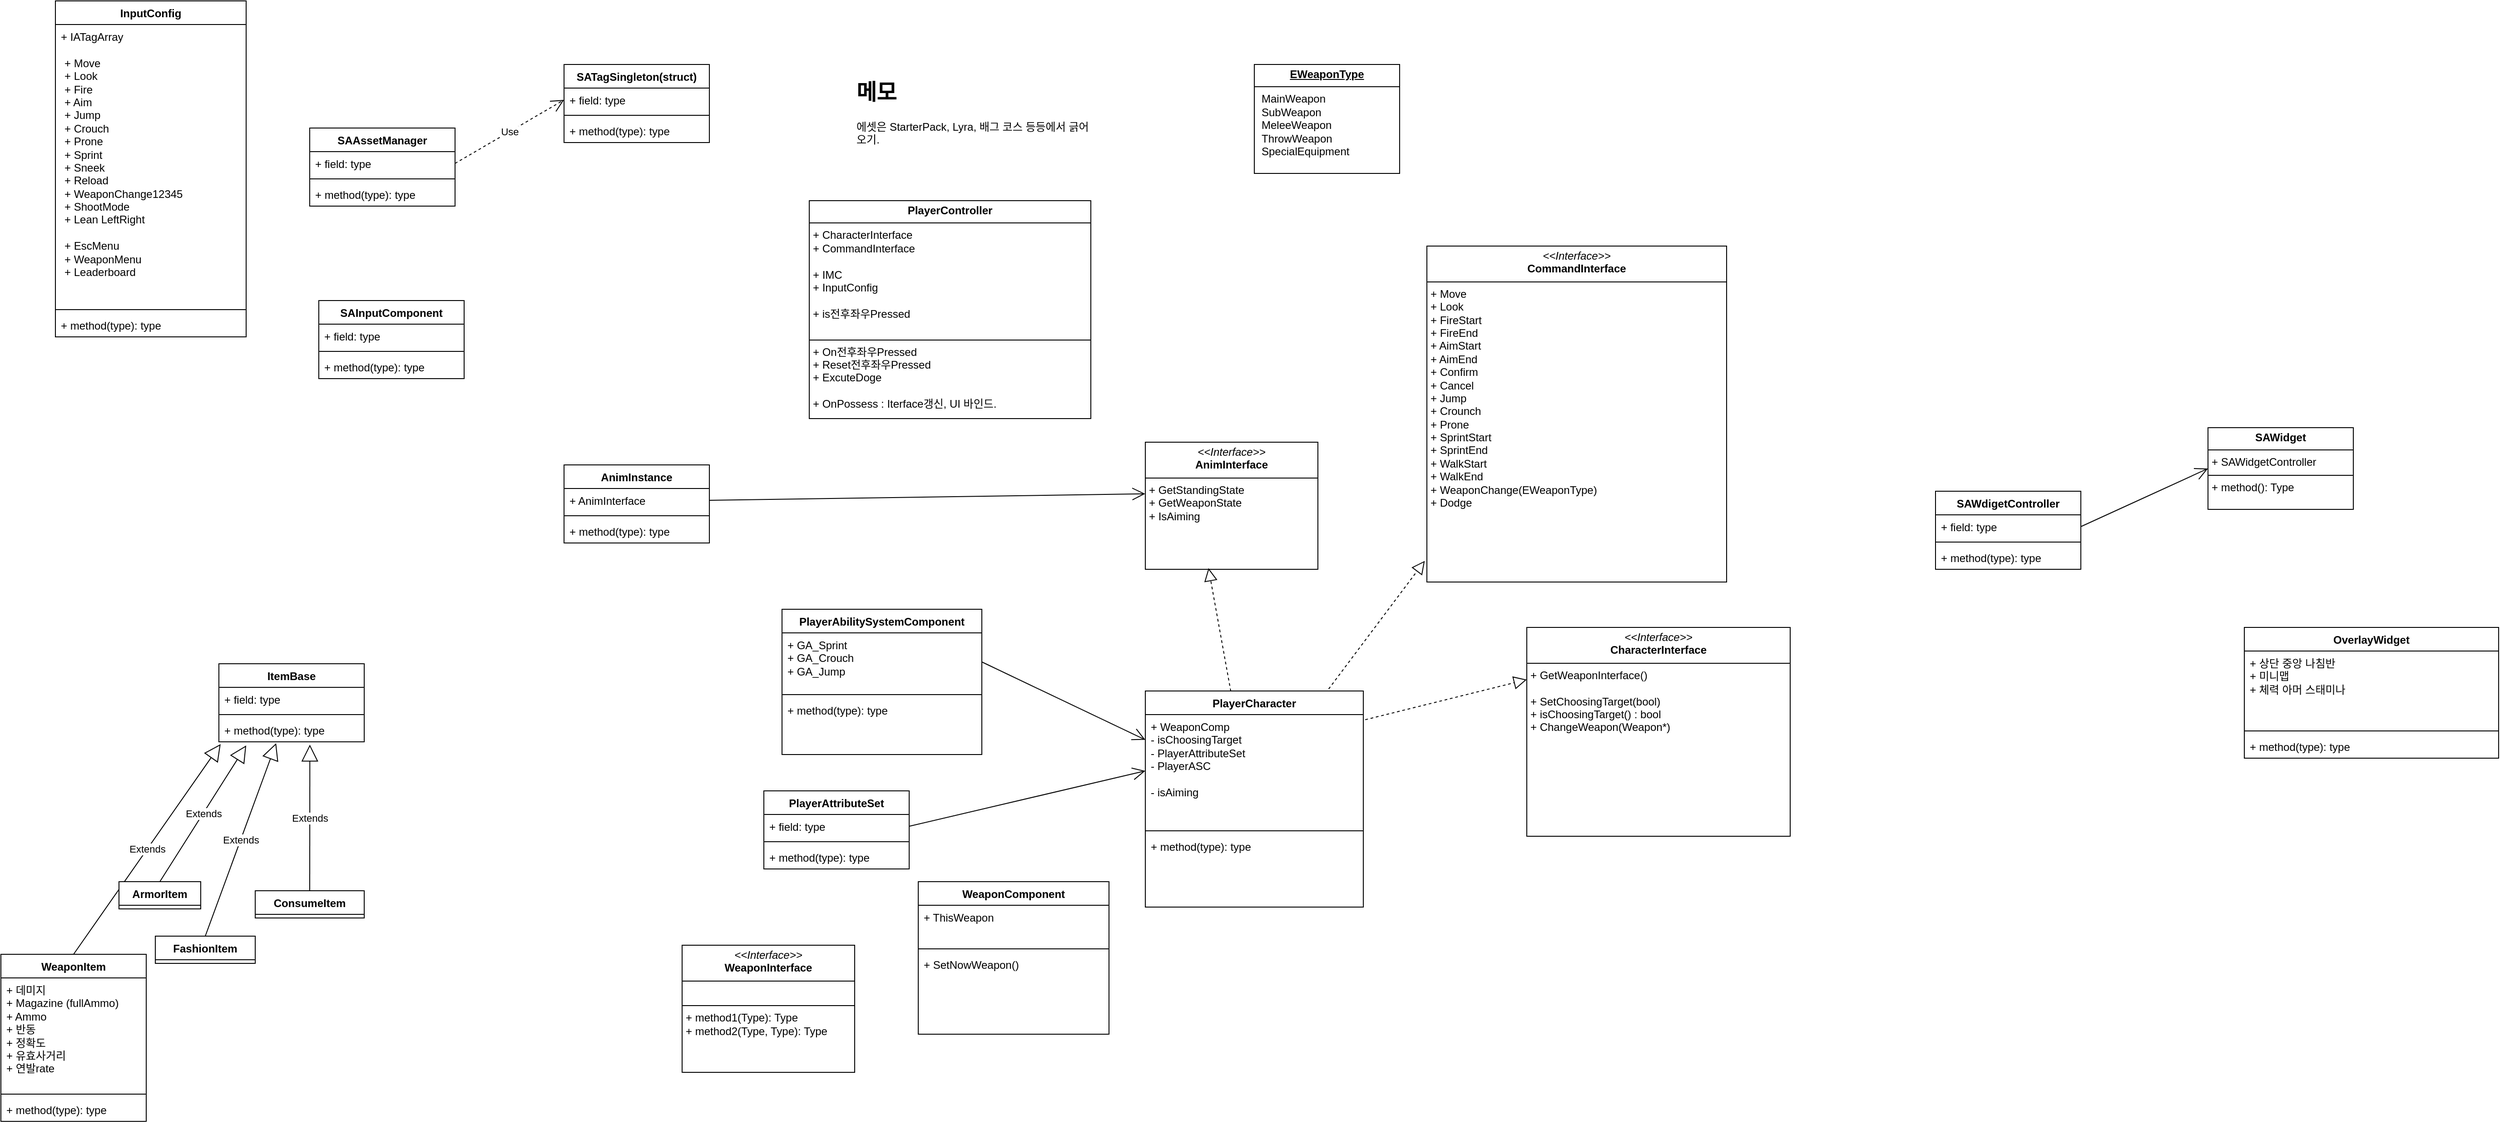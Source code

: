 <mxfile version="24.4.10" type="device">
  <diagram name="페이지-1" id="1ln4sgoA9mfzVDJvCYbS">
    <mxGraphModel dx="1434" dy="780" grid="1" gridSize="10" guides="1" tooltips="1" connect="1" arrows="1" fold="1" page="1" pageScale="1" pageWidth="3300" pageHeight="4681" math="0" shadow="0">
      <root>
        <mxCell id="0" />
        <mxCell id="1" parent="0" />
        <mxCell id="uDx8U4OAPksmftGbQHC0-1" value="&lt;p style=&quot;margin:0px;margin-top:4px;text-align:center;&quot;&gt;&lt;b&gt;PlayerController&lt;/b&gt;&lt;/p&gt;&lt;hr size=&quot;1&quot; style=&quot;border-style:solid;&quot;&gt;&lt;p style=&quot;margin:0px;margin-left:4px;&quot;&gt;+ CharacterInterface&lt;/p&gt;&lt;p style=&quot;margin:0px;margin-left:4px;&quot;&gt;+ CommandInterface&lt;/p&gt;&lt;p style=&quot;margin:0px;margin-left:4px;&quot;&gt;&lt;br&gt;&lt;/p&gt;&lt;p style=&quot;margin:0px;margin-left:4px;&quot;&gt;+ IMC&lt;br&gt;&lt;/p&gt;&lt;p style=&quot;margin:0px;margin-left:4px;&quot;&gt;+ InputConfig&lt;/p&gt;&lt;p style=&quot;margin:0px;margin-left:4px;&quot;&gt;&lt;br&gt;&lt;/p&gt;&lt;p style=&quot;margin:0px;margin-left:4px;&quot;&gt;+ is전후좌우Pressed&lt;/p&gt;&lt;p style=&quot;margin:0px;margin-left:4px;&quot;&gt;&lt;span style=&quot;background-color: initial;&quot;&gt;&lt;br&gt;&lt;/span&gt;&lt;/p&gt;&lt;hr size=&quot;1&quot; style=&quot;border-style:solid;&quot;&gt;&lt;p style=&quot;margin:0px;margin-left:4px;&quot;&gt;+ On전후좌우Pressed&lt;/p&gt;&lt;p style=&quot;margin:0px;margin-left:4px;&quot;&gt;+ Reset전후좌우Pressed&lt;/p&gt;&lt;p style=&quot;margin:0px;margin-left:4px;&quot;&gt;+ ExcuteDoge&lt;/p&gt;&lt;p style=&quot;margin:0px;margin-left:4px;&quot;&gt;&lt;br&gt;&lt;/p&gt;&lt;p style=&quot;margin:0px;margin-left:4px;&quot;&gt;+ OnPossess : Iterface갱신, UI 바인드.&lt;/p&gt;" style="verticalAlign=top;align=left;overflow=fill;html=1;whiteSpace=wrap;" parent="1" vertex="1">
          <mxGeometry x="900" y="360" width="310" height="240" as="geometry" />
        </mxCell>
        <mxCell id="uDx8U4OAPksmftGbQHC0-2" value="PlayerCharacter" style="swimlane;fontStyle=1;align=center;verticalAlign=top;childLayout=stackLayout;horizontal=1;startSize=26;horizontalStack=0;resizeParent=1;resizeParentMax=0;resizeLast=0;collapsible=1;marginBottom=0;whiteSpace=wrap;html=1;" parent="1" vertex="1">
          <mxGeometry x="1270" y="900" width="240" height="238" as="geometry" />
        </mxCell>
        <mxCell id="uDx8U4OAPksmftGbQHC0-3" value="&lt;div&gt;&lt;span style=&quot;background-color: initial;&quot;&gt;+ WeaponComp&amp;nbsp;&amp;nbsp;&lt;/span&gt;&lt;/div&gt;&lt;div&gt;&lt;span style=&quot;background-color: initial;&quot;&gt;- isChoosingTarget&lt;/span&gt;&lt;br&gt;&lt;/div&gt;&lt;div&gt;&lt;span style=&quot;background-color: initial;&quot;&gt;- PlayerAttributeSet&lt;/span&gt;&lt;/div&gt;&lt;div&gt;&lt;span style=&quot;background-color: initial;&quot;&gt;- PlayerASC&lt;/span&gt;&lt;/div&gt;&lt;div&gt;&lt;span style=&quot;background-color: initial;&quot;&gt;&lt;br&gt;&lt;/span&gt;&lt;/div&gt;&lt;div&gt;&lt;span style=&quot;background-color: initial;&quot;&gt;- isAiming&lt;/span&gt;&lt;/div&gt;" style="text;strokeColor=none;fillColor=none;align=left;verticalAlign=top;spacingLeft=4;spacingRight=4;overflow=hidden;rotatable=0;points=[[0,0.5],[1,0.5]];portConstraint=eastwest;whiteSpace=wrap;html=1;" parent="uDx8U4OAPksmftGbQHC0-2" vertex="1">
          <mxGeometry y="26" width="240" height="124" as="geometry" />
        </mxCell>
        <mxCell id="uDx8U4OAPksmftGbQHC0-4" value="" style="line;strokeWidth=1;fillColor=none;align=left;verticalAlign=middle;spacingTop=-1;spacingLeft=3;spacingRight=3;rotatable=0;labelPosition=right;points=[];portConstraint=eastwest;strokeColor=inherit;" parent="uDx8U4OAPksmftGbQHC0-2" vertex="1">
          <mxGeometry y="150" width="240" height="8" as="geometry" />
        </mxCell>
        <mxCell id="uDx8U4OAPksmftGbQHC0-5" value="+ method(type): type" style="text;strokeColor=none;fillColor=none;align=left;verticalAlign=top;spacingLeft=4;spacingRight=4;overflow=hidden;rotatable=0;points=[[0,0.5],[1,0.5]];portConstraint=eastwest;whiteSpace=wrap;html=1;" parent="uDx8U4OAPksmftGbQHC0-2" vertex="1">
          <mxGeometry y="158" width="240" height="80" as="geometry" />
        </mxCell>
        <mxCell id="uDx8U4OAPksmftGbQHC0-6" value="&lt;p style=&quot;margin:0px;margin-top:4px;text-align:center;&quot;&gt;&lt;i&gt;&amp;lt;&amp;lt;Interface&amp;gt;&amp;gt;&lt;/i&gt;&lt;br&gt;&lt;b&gt;CommandInterface&lt;/b&gt;&lt;/p&gt;&lt;hr size=&quot;1&quot; style=&quot;border-style:solid;&quot;&gt;&lt;p style=&quot;margin:0px;margin-left:4px;&quot;&gt;&lt;/p&gt;&lt;p style=&quot;margin:0px;margin-left:4px;&quot;&gt;+ Move&lt;/p&gt;&lt;p style=&quot;margin:0px;margin-left:4px;&quot;&gt;+ Look&lt;/p&gt;&lt;p style=&quot;margin:0px;margin-left:4px;&quot;&gt;+ FireStart&lt;/p&gt;&lt;p style=&quot;margin:0px;margin-left:4px;&quot;&gt;+ FireEnd&lt;/p&gt;&lt;p style=&quot;margin:0px;margin-left:4px;&quot;&gt;+ AimStart&lt;/p&gt;&lt;p style=&quot;margin:0px;margin-left:4px;&quot;&gt;+ AimEnd&lt;/p&gt;&lt;p style=&quot;margin:0px;margin-left:4px;&quot;&gt;+ Confirm&lt;br&gt;+ Cancel&lt;/p&gt;&lt;p style=&quot;margin:0px;margin-left:4px;&quot;&gt;+ Jump&lt;/p&gt;&lt;p style=&quot;margin:0px;margin-left:4px;&quot;&gt;+ Crounch&lt;/p&gt;&lt;p style=&quot;margin:0px;margin-left:4px;&quot;&gt;+ Prone&lt;/p&gt;&lt;p style=&quot;margin:0px;margin-left:4px;&quot;&gt;+ SprintStart&lt;/p&gt;&lt;p style=&quot;margin:0px;margin-left:4px;&quot;&gt;+ SprintEnd&lt;/p&gt;&lt;p style=&quot;margin:0px;margin-left:4px;&quot;&gt;+ WalkStart&lt;/p&gt;&lt;p style=&quot;margin:0px;margin-left:4px;&quot;&gt;+ WalkEnd&lt;/p&gt;&lt;p style=&quot;margin:0px;margin-left:4px;&quot;&gt;+ WeaponChange(EWeaponType)&lt;/p&gt;&lt;p style=&quot;margin:0px;margin-left:4px;&quot;&gt;+ Dodge&lt;/p&gt;" style="verticalAlign=top;align=left;overflow=fill;html=1;whiteSpace=wrap;" parent="1" vertex="1">
          <mxGeometry x="1580" y="410" width="330" height="370" as="geometry" />
        </mxCell>
        <mxCell id="uDx8U4OAPksmftGbQHC0-7" value="&lt;p style=&quot;margin:0px;margin-top:4px;text-align:center;&quot;&gt;&lt;i&gt;&amp;lt;&amp;lt;Interface&amp;gt;&amp;gt;&lt;/i&gt;&lt;br&gt;&lt;b&gt;CharacterInterface&lt;/b&gt;&lt;/p&gt;&lt;hr size=&quot;1&quot; style=&quot;border-style:solid;&quot;&gt;&lt;p style=&quot;margin:0px;margin-left:4px;&quot;&gt;&lt;/p&gt;&lt;p style=&quot;margin:0px;margin-left:4px;&quot;&gt;+ GetWeaponInterface()&lt;/p&gt;&lt;p style=&quot;margin:0px;margin-left:4px;&quot;&gt;&lt;br&gt;&lt;/p&gt;&lt;p style=&quot;margin:0px;margin-left:4px;&quot;&gt;+ SetChoosingTarget(bool)&lt;/p&gt;&lt;p style=&quot;margin:0px;margin-left:4px;&quot;&gt;+ isChoosingTarget() : bool&lt;/p&gt;&lt;p style=&quot;margin:0px;margin-left:4px;&quot;&gt;+ ChangeWeapon(Weapon*)&lt;/p&gt;&lt;p style=&quot;margin:0px;margin-left:4px;&quot;&gt;&lt;br&gt;&lt;/p&gt;" style="verticalAlign=top;align=left;overflow=fill;html=1;whiteSpace=wrap;" parent="1" vertex="1">
          <mxGeometry x="1690" y="830" width="290" height="230" as="geometry" />
        </mxCell>
        <mxCell id="uDx8U4OAPksmftGbQHC0-8" value="" style="endArrow=block;dashed=1;endFill=0;endSize=12;html=1;rounded=0;exitX=0.841;exitY=-0.009;exitDx=0;exitDy=0;exitPerimeter=0;entryX=-0.007;entryY=0.937;entryDx=0;entryDy=0;entryPerimeter=0;" parent="1" source="uDx8U4OAPksmftGbQHC0-2" target="uDx8U4OAPksmftGbQHC0-6" edge="1">
          <mxGeometry width="160" relative="1" as="geometry">
            <mxPoint x="1530" y="850" as="sourcePoint" />
            <mxPoint x="1690" y="850" as="targetPoint" />
          </mxGeometry>
        </mxCell>
        <mxCell id="uDx8U4OAPksmftGbQHC0-9" value="" style="endArrow=block;dashed=1;endFill=0;endSize=12;html=1;rounded=0;exitX=1.009;exitY=0.133;exitDx=0;exitDy=0;exitPerimeter=0;entryX=0;entryY=0.25;entryDx=0;entryDy=0;" parent="1" source="uDx8U4OAPksmftGbQHC0-2" target="uDx8U4OAPksmftGbQHC0-7" edge="1">
          <mxGeometry width="160" relative="1" as="geometry">
            <mxPoint x="1492" y="906" as="sourcePoint" />
            <mxPoint x="1650" y="770" as="targetPoint" />
          </mxGeometry>
        </mxCell>
        <mxCell id="uDx8U4OAPksmftGbQHC0-11" value="&lt;h1 style=&quot;margin-top: 0px;&quot;&gt;메모&lt;/h1&gt;&lt;div&gt;에셋은 StarterPack, Lyra, 배그 코스 등등에서 긁어오기.&amp;nbsp;&lt;/div&gt;" style="text;html=1;whiteSpace=wrap;overflow=hidden;rounded=0;" parent="1" vertex="1">
          <mxGeometry x="950" y="220" width="260" height="120" as="geometry" />
        </mxCell>
        <mxCell id="uDx8U4OAPksmftGbQHC0-16" value="&lt;p style=&quot;margin:0px;margin-top:4px;text-align:center;text-decoration:underline;&quot;&gt;&lt;b&gt;EWeaponType&lt;/b&gt;&lt;/p&gt;&lt;hr size=&quot;1&quot; style=&quot;border-style:solid;&quot;&gt;&lt;p style=&quot;margin:0px;margin-left:8px;&quot;&gt;&lt;span class=&quot;hljs-function&quot;&gt;MainWeapon&amp;nbsp;&lt;br&gt;    SubWeapon&amp;nbsp;&lt;br&gt;    MeleeWeapon&amp;nbsp;&lt;br&gt;    ThrowWeapon&amp;nbsp;&lt;br&gt;    SpecialEquipment&amp;nbsp;&lt;/span&gt;&lt;br&gt;&lt;/p&gt;" style="verticalAlign=top;align=left;overflow=fill;html=1;whiteSpace=wrap;" parent="1" vertex="1">
          <mxGeometry x="1390" y="210" width="160" height="120" as="geometry" />
        </mxCell>
        <mxCell id="uDx8U4OAPksmftGbQHC0-17" value="&lt;p style=&quot;margin:0px;margin-top:4px;text-align:center;&quot;&gt;&lt;i&gt;&amp;lt;&amp;lt;Interface&amp;gt;&amp;gt;&lt;/i&gt;&lt;br&gt;&lt;b&gt;WeaponInterface&lt;/b&gt;&lt;/p&gt;&lt;hr size=&quot;1&quot; style=&quot;border-style:solid;&quot;&gt;&lt;p style=&quot;margin:0px;margin-left:4px;&quot;&gt;&lt;br&gt;&lt;/p&gt;&lt;hr size=&quot;1&quot; style=&quot;border-style:solid;&quot;&gt;&lt;p style=&quot;margin:0px;margin-left:4px;&quot;&gt;+ method1(Type): Type&lt;br&gt;+ method2(Type, Type): Type&lt;/p&gt;" style="verticalAlign=top;align=left;overflow=fill;html=1;whiteSpace=wrap;" parent="1" vertex="1">
          <mxGeometry x="760" y="1180" width="190" height="140" as="geometry" />
        </mxCell>
        <mxCell id="uDx8U4OAPksmftGbQHC0-18" value="WeaponComponent" style="swimlane;fontStyle=1;align=center;verticalAlign=top;childLayout=stackLayout;horizontal=1;startSize=26;horizontalStack=0;resizeParent=1;resizeParentMax=0;resizeLast=0;collapsible=1;marginBottom=0;whiteSpace=wrap;html=1;" parent="1" vertex="1">
          <mxGeometry x="1020" y="1110" width="210" height="168" as="geometry" />
        </mxCell>
        <mxCell id="uDx8U4OAPksmftGbQHC0-19" value="+ ThisWeapon" style="text;strokeColor=none;fillColor=none;align=left;verticalAlign=top;spacingLeft=4;spacingRight=4;overflow=hidden;rotatable=0;points=[[0,0.5],[1,0.5]];portConstraint=eastwest;whiteSpace=wrap;html=1;" parent="uDx8U4OAPksmftGbQHC0-18" vertex="1">
          <mxGeometry y="26" width="210" height="44" as="geometry" />
        </mxCell>
        <mxCell id="uDx8U4OAPksmftGbQHC0-20" value="" style="line;strokeWidth=1;fillColor=none;align=left;verticalAlign=middle;spacingTop=-1;spacingLeft=3;spacingRight=3;rotatable=0;labelPosition=right;points=[];portConstraint=eastwest;strokeColor=inherit;" parent="uDx8U4OAPksmftGbQHC0-18" vertex="1">
          <mxGeometry y="70" width="210" height="8" as="geometry" />
        </mxCell>
        <mxCell id="uDx8U4OAPksmftGbQHC0-21" value="+ SetNowWeapon()" style="text;strokeColor=none;fillColor=none;align=left;verticalAlign=top;spacingLeft=4;spacingRight=4;overflow=hidden;rotatable=0;points=[[0,0.5],[1,0.5]];portConstraint=eastwest;whiteSpace=wrap;html=1;" parent="uDx8U4OAPksmftGbQHC0-18" vertex="1">
          <mxGeometry y="78" width="210" height="90" as="geometry" />
        </mxCell>
        <mxCell id="uDx8U4OAPksmftGbQHC0-22" value="InputConfig" style="swimlane;fontStyle=1;align=center;verticalAlign=top;childLayout=stackLayout;horizontal=1;startSize=26;horizontalStack=0;resizeParent=1;resizeParentMax=0;resizeLast=0;collapsible=1;marginBottom=0;whiteSpace=wrap;html=1;" parent="1" vertex="1">
          <mxGeometry x="70" y="140" width="210" height="370" as="geometry" />
        </mxCell>
        <mxCell id="uDx8U4OAPksmftGbQHC0-23" value="+ IATagArray&lt;div&gt;&lt;br&gt;&lt;/div&gt;&lt;div&gt;&lt;p style=&quot;margin: 0px 0px 0px 4px;&quot;&gt;+ Move&lt;/p&gt;&lt;p style=&quot;margin: 0px 0px 0px 4px;&quot;&gt;&lt;span style=&quot;background-color: initial;&quot;&gt;+ Look&lt;/span&gt;&lt;/p&gt;&lt;p style=&quot;margin: 0px 0px 0px 4px;&quot;&gt;&lt;span style=&quot;background-color: initial;&quot;&gt;+ Fire&lt;/span&gt;&lt;/p&gt;&lt;p style=&quot;margin: 0px 0px 0px 4px;&quot;&gt;&lt;span style=&quot;background-color: initial;&quot;&gt;+ Aim&lt;/span&gt;&lt;/p&gt;&lt;p style=&quot;margin: 0px 0px 0px 4px;&quot;&gt;&lt;span style=&quot;background-color: initial;&quot;&gt;+ Jump&lt;/span&gt;&lt;/p&gt;&lt;p style=&quot;margin: 0px 0px 0px 4px;&quot;&gt;&lt;span style=&quot;background-color: initial;&quot;&gt;+ Crouch&lt;/span&gt;&lt;/p&gt;&lt;p style=&quot;margin: 0px 0px 0px 4px;&quot;&gt;&lt;span style=&quot;background-color: initial;&quot;&gt;+ Prone&lt;/span&gt;&lt;/p&gt;&lt;p style=&quot;margin: 0px 0px 0px 4px;&quot;&gt;+ Sprint&lt;/p&gt;&lt;p style=&quot;margin: 0px 0px 0px 4px;&quot;&gt;+ Sneek&lt;/p&gt;&lt;p style=&quot;margin: 0px 0px 0px 4px;&quot;&gt;+ Reload&lt;/p&gt;&lt;p style=&quot;margin: 0px 0px 0px 4px;&quot;&gt;+ WeaponChange12345&lt;/p&gt;&lt;p style=&quot;margin: 0px 0px 0px 4px;&quot;&gt;+ ShootMode&lt;/p&gt;&lt;p style=&quot;margin: 0px 0px 0px 4px;&quot;&gt;+ Lean LeftRight&lt;/p&gt;&lt;p style=&quot;margin: 0px 0px 0px 4px;&quot;&gt;&lt;br&gt;&lt;/p&gt;&lt;p style=&quot;margin: 0px 0px 0px 4px;&quot;&gt;+ EscMenu&lt;/p&gt;&lt;p style=&quot;margin: 0px 0px 0px 4px;&quot;&gt;+ WeaponMenu&lt;/p&gt;&lt;p style=&quot;margin: 0px 0px 0px 4px;&quot;&gt;+ Leaderboard&lt;/p&gt;&lt;/div&gt;" style="text;strokeColor=none;fillColor=none;align=left;verticalAlign=top;spacingLeft=4;spacingRight=4;overflow=hidden;rotatable=0;points=[[0,0.5],[1,0.5]];portConstraint=eastwest;whiteSpace=wrap;html=1;" parent="uDx8U4OAPksmftGbQHC0-22" vertex="1">
          <mxGeometry y="26" width="210" height="310" as="geometry" />
        </mxCell>
        <mxCell id="uDx8U4OAPksmftGbQHC0-24" value="" style="line;strokeWidth=1;fillColor=none;align=left;verticalAlign=middle;spacingTop=-1;spacingLeft=3;spacingRight=3;rotatable=0;labelPosition=right;points=[];portConstraint=eastwest;strokeColor=inherit;" parent="uDx8U4OAPksmftGbQHC0-22" vertex="1">
          <mxGeometry y="336" width="210" height="8" as="geometry" />
        </mxCell>
        <mxCell id="uDx8U4OAPksmftGbQHC0-25" value="+ method(type): type" style="text;strokeColor=none;fillColor=none;align=left;verticalAlign=top;spacingLeft=4;spacingRight=4;overflow=hidden;rotatable=0;points=[[0,0.5],[1,0.5]];portConstraint=eastwest;whiteSpace=wrap;html=1;" parent="uDx8U4OAPksmftGbQHC0-22" vertex="1">
          <mxGeometry y="344" width="210" height="26" as="geometry" />
        </mxCell>
        <mxCell id="uDx8U4OAPksmftGbQHC0-26" value="SATagSingleton(struct)" style="swimlane;fontStyle=1;align=center;verticalAlign=top;childLayout=stackLayout;horizontal=1;startSize=26;horizontalStack=0;resizeParent=1;resizeParentMax=0;resizeLast=0;collapsible=1;marginBottom=0;whiteSpace=wrap;html=1;" parent="1" vertex="1">
          <mxGeometry x="630" y="210" width="160" height="86" as="geometry" />
        </mxCell>
        <mxCell id="uDx8U4OAPksmftGbQHC0-27" value="+ field: type" style="text;strokeColor=none;fillColor=none;align=left;verticalAlign=top;spacingLeft=4;spacingRight=4;overflow=hidden;rotatable=0;points=[[0,0.5],[1,0.5]];portConstraint=eastwest;whiteSpace=wrap;html=1;" parent="uDx8U4OAPksmftGbQHC0-26" vertex="1">
          <mxGeometry y="26" width="160" height="26" as="geometry" />
        </mxCell>
        <mxCell id="uDx8U4OAPksmftGbQHC0-28" value="" style="line;strokeWidth=1;fillColor=none;align=left;verticalAlign=middle;spacingTop=-1;spacingLeft=3;spacingRight=3;rotatable=0;labelPosition=right;points=[];portConstraint=eastwest;strokeColor=inherit;" parent="uDx8U4OAPksmftGbQHC0-26" vertex="1">
          <mxGeometry y="52" width="160" height="8" as="geometry" />
        </mxCell>
        <mxCell id="uDx8U4OAPksmftGbQHC0-29" value="+ method(type): type" style="text;strokeColor=none;fillColor=none;align=left;verticalAlign=top;spacingLeft=4;spacingRight=4;overflow=hidden;rotatable=0;points=[[0,0.5],[1,0.5]];portConstraint=eastwest;whiteSpace=wrap;html=1;" parent="uDx8U4OAPksmftGbQHC0-26" vertex="1">
          <mxGeometry y="60" width="160" height="26" as="geometry" />
        </mxCell>
        <mxCell id="uDx8U4OAPksmftGbQHC0-30" value="SAAssetManager" style="swimlane;fontStyle=1;align=center;verticalAlign=top;childLayout=stackLayout;horizontal=1;startSize=26;horizontalStack=0;resizeParent=1;resizeParentMax=0;resizeLast=0;collapsible=1;marginBottom=0;whiteSpace=wrap;html=1;" parent="1" vertex="1">
          <mxGeometry x="350" y="280" width="160" height="86" as="geometry" />
        </mxCell>
        <mxCell id="uDx8U4OAPksmftGbQHC0-31" value="+ field: type" style="text;strokeColor=none;fillColor=none;align=left;verticalAlign=top;spacingLeft=4;spacingRight=4;overflow=hidden;rotatable=0;points=[[0,0.5],[1,0.5]];portConstraint=eastwest;whiteSpace=wrap;html=1;" parent="uDx8U4OAPksmftGbQHC0-30" vertex="1">
          <mxGeometry y="26" width="160" height="26" as="geometry" />
        </mxCell>
        <mxCell id="uDx8U4OAPksmftGbQHC0-32" value="" style="line;strokeWidth=1;fillColor=none;align=left;verticalAlign=middle;spacingTop=-1;spacingLeft=3;spacingRight=3;rotatable=0;labelPosition=right;points=[];portConstraint=eastwest;strokeColor=inherit;" parent="uDx8U4OAPksmftGbQHC0-30" vertex="1">
          <mxGeometry y="52" width="160" height="8" as="geometry" />
        </mxCell>
        <mxCell id="uDx8U4OAPksmftGbQHC0-33" value="+ method(type): type" style="text;strokeColor=none;fillColor=none;align=left;verticalAlign=top;spacingLeft=4;spacingRight=4;overflow=hidden;rotatable=0;points=[[0,0.5],[1,0.5]];portConstraint=eastwest;whiteSpace=wrap;html=1;" parent="uDx8U4OAPksmftGbQHC0-30" vertex="1">
          <mxGeometry y="60" width="160" height="26" as="geometry" />
        </mxCell>
        <mxCell id="uDx8U4OAPksmftGbQHC0-34" value="Use" style="endArrow=open;endSize=12;dashed=1;html=1;rounded=0;exitX=1;exitY=0.5;exitDx=0;exitDy=0;entryX=0;entryY=0.5;entryDx=0;entryDy=0;" parent="1" source="uDx8U4OAPksmftGbQHC0-31" target="uDx8U4OAPksmftGbQHC0-27" edge="1">
          <mxGeometry width="160" relative="1" as="geometry">
            <mxPoint x="520" y="250" as="sourcePoint" />
            <mxPoint x="680" y="250" as="targetPoint" />
          </mxGeometry>
        </mxCell>
        <mxCell id="uDx8U4OAPksmftGbQHC0-35" value="SAInputComponent" style="swimlane;fontStyle=1;align=center;verticalAlign=top;childLayout=stackLayout;horizontal=1;startSize=26;horizontalStack=0;resizeParent=1;resizeParentMax=0;resizeLast=0;collapsible=1;marginBottom=0;whiteSpace=wrap;html=1;" parent="1" vertex="1">
          <mxGeometry x="360" y="470" width="160" height="86" as="geometry" />
        </mxCell>
        <mxCell id="uDx8U4OAPksmftGbQHC0-36" value="+ field: type" style="text;strokeColor=none;fillColor=none;align=left;verticalAlign=top;spacingLeft=4;spacingRight=4;overflow=hidden;rotatable=0;points=[[0,0.5],[1,0.5]];portConstraint=eastwest;whiteSpace=wrap;html=1;" parent="uDx8U4OAPksmftGbQHC0-35" vertex="1">
          <mxGeometry y="26" width="160" height="26" as="geometry" />
        </mxCell>
        <mxCell id="uDx8U4OAPksmftGbQHC0-37" value="" style="line;strokeWidth=1;fillColor=none;align=left;verticalAlign=middle;spacingTop=-1;spacingLeft=3;spacingRight=3;rotatable=0;labelPosition=right;points=[];portConstraint=eastwest;strokeColor=inherit;" parent="uDx8U4OAPksmftGbQHC0-35" vertex="1">
          <mxGeometry y="52" width="160" height="8" as="geometry" />
        </mxCell>
        <mxCell id="uDx8U4OAPksmftGbQHC0-38" value="+ method(type): type" style="text;strokeColor=none;fillColor=none;align=left;verticalAlign=top;spacingLeft=4;spacingRight=4;overflow=hidden;rotatable=0;points=[[0,0.5],[1,0.5]];portConstraint=eastwest;whiteSpace=wrap;html=1;" parent="uDx8U4OAPksmftGbQHC0-35" vertex="1">
          <mxGeometry y="60" width="160" height="26" as="geometry" />
        </mxCell>
        <mxCell id="D9GZV9QVCwqCjXsqTzWH-2" value="&lt;p style=&quot;margin:0px;margin-top:4px;text-align:center;&quot;&gt;&lt;b&gt;SAWidget&lt;/b&gt;&lt;/p&gt;&lt;hr size=&quot;1&quot; style=&quot;border-style:solid;&quot;&gt;&lt;p style=&quot;margin:0px;margin-left:4px;&quot;&gt;+ SAWidgetController&lt;/p&gt;&lt;hr size=&quot;1&quot; style=&quot;border-style:solid;&quot;&gt;&lt;p style=&quot;margin:0px;margin-left:4px;&quot;&gt;+ method(): Type&lt;/p&gt;" style="verticalAlign=top;align=left;overflow=fill;html=1;whiteSpace=wrap;" parent="1" vertex="1">
          <mxGeometry x="2440" y="610" width="160" height="90" as="geometry" />
        </mxCell>
        <mxCell id="D9GZV9QVCwqCjXsqTzWH-3" value="SAWdigetController" style="swimlane;fontStyle=1;align=center;verticalAlign=top;childLayout=stackLayout;horizontal=1;startSize=26;horizontalStack=0;resizeParent=1;resizeParentMax=0;resizeLast=0;collapsible=1;marginBottom=0;whiteSpace=wrap;html=1;" parent="1" vertex="1">
          <mxGeometry x="2140" y="680" width="160" height="86" as="geometry" />
        </mxCell>
        <mxCell id="D9GZV9QVCwqCjXsqTzWH-4" value="+ field: type" style="text;strokeColor=none;fillColor=none;align=left;verticalAlign=top;spacingLeft=4;spacingRight=4;overflow=hidden;rotatable=0;points=[[0,0.5],[1,0.5]];portConstraint=eastwest;whiteSpace=wrap;html=1;" parent="D9GZV9QVCwqCjXsqTzWH-3" vertex="1">
          <mxGeometry y="26" width="160" height="26" as="geometry" />
        </mxCell>
        <mxCell id="D9GZV9QVCwqCjXsqTzWH-5" value="" style="line;strokeWidth=1;fillColor=none;align=left;verticalAlign=middle;spacingTop=-1;spacingLeft=3;spacingRight=3;rotatable=0;labelPosition=right;points=[];portConstraint=eastwest;strokeColor=inherit;" parent="D9GZV9QVCwqCjXsqTzWH-3" vertex="1">
          <mxGeometry y="52" width="160" height="8" as="geometry" />
        </mxCell>
        <mxCell id="D9GZV9QVCwqCjXsqTzWH-6" value="+ method(type): type" style="text;strokeColor=none;fillColor=none;align=left;verticalAlign=top;spacingLeft=4;spacingRight=4;overflow=hidden;rotatable=0;points=[[0,0.5],[1,0.5]];portConstraint=eastwest;whiteSpace=wrap;html=1;" parent="D9GZV9QVCwqCjXsqTzWH-3" vertex="1">
          <mxGeometry y="60" width="160" height="26" as="geometry" />
        </mxCell>
        <mxCell id="D9GZV9QVCwqCjXsqTzWH-7" value="" style="endArrow=open;endFill=1;endSize=12;html=1;rounded=0;exitX=1;exitY=0.5;exitDx=0;exitDy=0;entryX=0;entryY=0.5;entryDx=0;entryDy=0;" parent="1" source="D9GZV9QVCwqCjXsqTzWH-4" target="D9GZV9QVCwqCjXsqTzWH-2" edge="1">
          <mxGeometry width="160" relative="1" as="geometry">
            <mxPoint x="2380" y="820" as="sourcePoint" />
            <mxPoint x="2540" y="820" as="targetPoint" />
          </mxGeometry>
        </mxCell>
        <mxCell id="Pvf0mmJbHzB92vhPQjw6-1" value="ItemBase" style="swimlane;fontStyle=1;align=center;verticalAlign=top;childLayout=stackLayout;horizontal=1;startSize=26;horizontalStack=0;resizeParent=1;resizeParentMax=0;resizeLast=0;collapsible=1;marginBottom=0;whiteSpace=wrap;html=1;" parent="1" vertex="1">
          <mxGeometry x="250" y="870" width="160" height="86" as="geometry" />
        </mxCell>
        <mxCell id="Pvf0mmJbHzB92vhPQjw6-2" value="+ field: type" style="text;strokeColor=none;fillColor=none;align=left;verticalAlign=top;spacingLeft=4;spacingRight=4;overflow=hidden;rotatable=0;points=[[0,0.5],[1,0.5]];portConstraint=eastwest;whiteSpace=wrap;html=1;" parent="Pvf0mmJbHzB92vhPQjw6-1" vertex="1">
          <mxGeometry y="26" width="160" height="26" as="geometry" />
        </mxCell>
        <mxCell id="Pvf0mmJbHzB92vhPQjw6-3" value="" style="line;strokeWidth=1;fillColor=none;align=left;verticalAlign=middle;spacingTop=-1;spacingLeft=3;spacingRight=3;rotatable=0;labelPosition=right;points=[];portConstraint=eastwest;strokeColor=inherit;" parent="Pvf0mmJbHzB92vhPQjw6-1" vertex="1">
          <mxGeometry y="52" width="160" height="8" as="geometry" />
        </mxCell>
        <mxCell id="Pvf0mmJbHzB92vhPQjw6-4" value="+ method(type): type" style="text;strokeColor=none;fillColor=none;align=left;verticalAlign=top;spacingLeft=4;spacingRight=4;overflow=hidden;rotatable=0;points=[[0,0.5],[1,0.5]];portConstraint=eastwest;whiteSpace=wrap;html=1;" parent="Pvf0mmJbHzB92vhPQjw6-1" vertex="1">
          <mxGeometry y="60" width="160" height="26" as="geometry" />
        </mxCell>
        <mxCell id="Pvf0mmJbHzB92vhPQjw6-5" value="PlayerAbilitySystemComponent" style="swimlane;fontStyle=1;align=center;verticalAlign=top;childLayout=stackLayout;horizontal=1;startSize=26;horizontalStack=0;resizeParent=1;resizeParentMax=0;resizeLast=0;collapsible=1;marginBottom=0;whiteSpace=wrap;html=1;" parent="1" vertex="1">
          <mxGeometry x="870" y="810" width="220" height="160" as="geometry">
            <mxRectangle x="870" y="810" width="210" height="30" as="alternateBounds" />
          </mxGeometry>
        </mxCell>
        <mxCell id="Pvf0mmJbHzB92vhPQjw6-6" value="+ GA_Sprint&lt;div&gt;+ GA_Crouch&lt;/div&gt;&lt;div&gt;+ GA_Jump&lt;/div&gt;" style="text;strokeColor=none;fillColor=none;align=left;verticalAlign=top;spacingLeft=4;spacingRight=4;overflow=hidden;rotatable=0;points=[[0,0.5],[1,0.5]];portConstraint=eastwest;whiteSpace=wrap;html=1;" parent="Pvf0mmJbHzB92vhPQjw6-5" vertex="1">
          <mxGeometry y="26" width="220" height="64" as="geometry" />
        </mxCell>
        <mxCell id="Pvf0mmJbHzB92vhPQjw6-7" value="" style="line;strokeWidth=1;fillColor=none;align=left;verticalAlign=middle;spacingTop=-1;spacingLeft=3;spacingRight=3;rotatable=0;labelPosition=right;points=[];portConstraint=eastwest;strokeColor=inherit;" parent="Pvf0mmJbHzB92vhPQjw6-5" vertex="1">
          <mxGeometry y="90" width="220" height="8" as="geometry" />
        </mxCell>
        <mxCell id="Pvf0mmJbHzB92vhPQjw6-8" value="+ method(type): type" style="text;strokeColor=none;fillColor=none;align=left;verticalAlign=top;spacingLeft=4;spacingRight=4;overflow=hidden;rotatable=0;points=[[0,0.5],[1,0.5]];portConstraint=eastwest;whiteSpace=wrap;html=1;" parent="Pvf0mmJbHzB92vhPQjw6-5" vertex="1">
          <mxGeometry y="98" width="220" height="62" as="geometry" />
        </mxCell>
        <mxCell id="Pvf0mmJbHzB92vhPQjw6-9" value="PlayerAttributeSet" style="swimlane;fontStyle=1;align=center;verticalAlign=top;childLayout=stackLayout;horizontal=1;startSize=26;horizontalStack=0;resizeParent=1;resizeParentMax=0;resizeLast=0;collapsible=1;marginBottom=0;whiteSpace=wrap;html=1;" parent="1" vertex="1">
          <mxGeometry x="850" y="1010" width="160" height="86" as="geometry" />
        </mxCell>
        <mxCell id="Pvf0mmJbHzB92vhPQjw6-10" value="+ field: type" style="text;strokeColor=none;fillColor=none;align=left;verticalAlign=top;spacingLeft=4;spacingRight=4;overflow=hidden;rotatable=0;points=[[0,0.5],[1,0.5]];portConstraint=eastwest;whiteSpace=wrap;html=1;" parent="Pvf0mmJbHzB92vhPQjw6-9" vertex="1">
          <mxGeometry y="26" width="160" height="26" as="geometry" />
        </mxCell>
        <mxCell id="Pvf0mmJbHzB92vhPQjw6-11" value="" style="line;strokeWidth=1;fillColor=none;align=left;verticalAlign=middle;spacingTop=-1;spacingLeft=3;spacingRight=3;rotatable=0;labelPosition=right;points=[];portConstraint=eastwest;strokeColor=inherit;" parent="Pvf0mmJbHzB92vhPQjw6-9" vertex="1">
          <mxGeometry y="52" width="160" height="8" as="geometry" />
        </mxCell>
        <mxCell id="Pvf0mmJbHzB92vhPQjw6-12" value="+ method(type): type" style="text;strokeColor=none;fillColor=none;align=left;verticalAlign=top;spacingLeft=4;spacingRight=4;overflow=hidden;rotatable=0;points=[[0,0.5],[1,0.5]];portConstraint=eastwest;whiteSpace=wrap;html=1;" parent="Pvf0mmJbHzB92vhPQjw6-9" vertex="1">
          <mxGeometry y="60" width="160" height="26" as="geometry" />
        </mxCell>
        <mxCell id="Pvf0mmJbHzB92vhPQjw6-14" value="" style="endArrow=open;endFill=1;endSize=12;html=1;rounded=0;exitX=1;exitY=0.5;exitDx=0;exitDy=0;entryX=0;entryY=0.224;entryDx=0;entryDy=0;entryPerimeter=0;" parent="1" source="Pvf0mmJbHzB92vhPQjw6-6" target="uDx8U4OAPksmftGbQHC0-3" edge="1">
          <mxGeometry width="160" relative="1" as="geometry">
            <mxPoint x="1170" y="930" as="sourcePoint" />
            <mxPoint x="1330" y="930" as="targetPoint" />
          </mxGeometry>
        </mxCell>
        <mxCell id="Pvf0mmJbHzB92vhPQjw6-16" value="" style="endArrow=open;endFill=1;endSize=12;html=1;rounded=0;exitX=1;exitY=0.5;exitDx=0;exitDy=0;entryX=0;entryY=0.5;entryDx=0;entryDy=0;" parent="1" source="Pvf0mmJbHzB92vhPQjw6-10" target="uDx8U4OAPksmftGbQHC0-3" edge="1">
          <mxGeometry width="160" relative="1" as="geometry">
            <mxPoint x="1060" y="1010" as="sourcePoint" />
            <mxPoint x="1220" y="1010" as="targetPoint" />
          </mxGeometry>
        </mxCell>
        <mxCell id="Pvf0mmJbHzB92vhPQjw6-17" value="Extends" style="endArrow=block;endSize=16;endFill=0;html=1;rounded=0;entryX=0.012;entryY=1.096;entryDx=0;entryDy=0;entryPerimeter=0;exitX=0.5;exitY=0;exitDx=0;exitDy=0;" parent="1" source="Pvf0mmJbHzB92vhPQjw6-18" target="Pvf0mmJbHzB92vhPQjw6-4" edge="1">
          <mxGeometry width="160" relative="1" as="geometry">
            <mxPoint x="160" y="1130" as="sourcePoint" />
            <mxPoint x="320" y="1130" as="targetPoint" />
          </mxGeometry>
        </mxCell>
        <mxCell id="Pvf0mmJbHzB92vhPQjw6-18" value="WeaponItem" style="swimlane;fontStyle=1;align=center;verticalAlign=top;childLayout=stackLayout;horizontal=1;startSize=26;horizontalStack=0;resizeParent=1;resizeParentMax=0;resizeLast=0;collapsible=1;marginBottom=0;whiteSpace=wrap;html=1;" parent="1" vertex="1">
          <mxGeometry x="10" y="1190" width="160" height="184" as="geometry">
            <mxRectangle x="10" y="1190" width="110" height="30" as="alternateBounds" />
          </mxGeometry>
        </mxCell>
        <mxCell id="Pvf0mmJbHzB92vhPQjw6-19" value="+ 데미지&lt;div&gt;+ Magazine (fullAmmo)&lt;/div&gt;&lt;div&gt;+ Ammo&lt;/div&gt;&lt;div&gt;+ 반동&lt;/div&gt;&lt;div&gt;+ 정확도&lt;/div&gt;&lt;div&gt;+ 유효사거리&lt;/div&gt;&lt;div&gt;+ 연발rate&lt;/div&gt;" style="text;strokeColor=none;fillColor=none;align=left;verticalAlign=top;spacingLeft=4;spacingRight=4;overflow=hidden;rotatable=0;points=[[0,0.5],[1,0.5]];portConstraint=eastwest;whiteSpace=wrap;html=1;" parent="Pvf0mmJbHzB92vhPQjw6-18" vertex="1">
          <mxGeometry y="26" width="160" height="124" as="geometry" />
        </mxCell>
        <mxCell id="Pvf0mmJbHzB92vhPQjw6-20" value="" style="line;strokeWidth=1;fillColor=none;align=left;verticalAlign=middle;spacingTop=-1;spacingLeft=3;spacingRight=3;rotatable=0;labelPosition=right;points=[];portConstraint=eastwest;strokeColor=inherit;" parent="Pvf0mmJbHzB92vhPQjw6-18" vertex="1">
          <mxGeometry y="150" width="160" height="8" as="geometry" />
        </mxCell>
        <mxCell id="Pvf0mmJbHzB92vhPQjw6-21" value="+ method(type): type" style="text;strokeColor=none;fillColor=none;align=left;verticalAlign=top;spacingLeft=4;spacingRight=4;overflow=hidden;rotatable=0;points=[[0,0.5],[1,0.5]];portConstraint=eastwest;whiteSpace=wrap;html=1;" parent="Pvf0mmJbHzB92vhPQjw6-18" vertex="1">
          <mxGeometry y="158" width="160" height="26" as="geometry" />
        </mxCell>
        <mxCell id="Pvf0mmJbHzB92vhPQjw6-22" value="ArmorItem" style="swimlane;fontStyle=1;align=center;verticalAlign=top;childLayout=stackLayout;horizontal=1;startSize=26;horizontalStack=0;resizeParent=1;resizeParentMax=0;resizeLast=0;collapsible=1;marginBottom=0;whiteSpace=wrap;html=1;" parent="1" vertex="1" collapsed="1">
          <mxGeometry x="140" y="1110" width="90" height="30" as="geometry">
            <mxRectangle x="200" y="1278" width="160" height="86" as="alternateBounds" />
          </mxGeometry>
        </mxCell>
        <mxCell id="Pvf0mmJbHzB92vhPQjw6-23" value="+ field: type" style="text;strokeColor=none;fillColor=none;align=left;verticalAlign=top;spacingLeft=4;spacingRight=4;overflow=hidden;rotatable=0;points=[[0,0.5],[1,0.5]];portConstraint=eastwest;whiteSpace=wrap;html=1;" parent="Pvf0mmJbHzB92vhPQjw6-22" vertex="1">
          <mxGeometry y="26" width="160" height="26" as="geometry" />
        </mxCell>
        <mxCell id="Pvf0mmJbHzB92vhPQjw6-24" value="" style="line;strokeWidth=1;fillColor=none;align=left;verticalAlign=middle;spacingTop=-1;spacingLeft=3;spacingRight=3;rotatable=0;labelPosition=right;points=[];portConstraint=eastwest;strokeColor=inherit;" parent="Pvf0mmJbHzB92vhPQjw6-22" vertex="1">
          <mxGeometry y="52" width="160" height="8" as="geometry" />
        </mxCell>
        <mxCell id="Pvf0mmJbHzB92vhPQjw6-25" value="+ method(type): type" style="text;strokeColor=none;fillColor=none;align=left;verticalAlign=top;spacingLeft=4;spacingRight=4;overflow=hidden;rotatable=0;points=[[0,0.5],[1,0.5]];portConstraint=eastwest;whiteSpace=wrap;html=1;" parent="Pvf0mmJbHzB92vhPQjw6-22" vertex="1">
          <mxGeometry y="60" width="160" height="26" as="geometry" />
        </mxCell>
        <mxCell id="Pvf0mmJbHzB92vhPQjw6-27" value="FashionItem" style="swimlane;fontStyle=1;align=center;verticalAlign=top;childLayout=stackLayout;horizontal=1;startSize=26;horizontalStack=0;resizeParent=1;resizeParentMax=0;resizeLast=0;collapsible=1;marginBottom=0;whiteSpace=wrap;html=1;" parent="1" vertex="1" collapsed="1">
          <mxGeometry x="180" y="1170" width="110" height="30" as="geometry">
            <mxRectangle x="370" y="1180" width="160" height="86" as="alternateBounds" />
          </mxGeometry>
        </mxCell>
        <mxCell id="Pvf0mmJbHzB92vhPQjw6-28" value="+ field: type" style="text;strokeColor=none;fillColor=none;align=left;verticalAlign=top;spacingLeft=4;spacingRight=4;overflow=hidden;rotatable=0;points=[[0,0.5],[1,0.5]];portConstraint=eastwest;whiteSpace=wrap;html=1;" parent="Pvf0mmJbHzB92vhPQjw6-27" vertex="1">
          <mxGeometry y="26" width="160" height="26" as="geometry" />
        </mxCell>
        <mxCell id="Pvf0mmJbHzB92vhPQjw6-29" value="" style="line;strokeWidth=1;fillColor=none;align=left;verticalAlign=middle;spacingTop=-1;spacingLeft=3;spacingRight=3;rotatable=0;labelPosition=right;points=[];portConstraint=eastwest;strokeColor=inherit;" parent="Pvf0mmJbHzB92vhPQjw6-27" vertex="1">
          <mxGeometry y="52" width="160" height="8" as="geometry" />
        </mxCell>
        <mxCell id="Pvf0mmJbHzB92vhPQjw6-30" value="+ method(type): type" style="text;strokeColor=none;fillColor=none;align=left;verticalAlign=top;spacingLeft=4;spacingRight=4;overflow=hidden;rotatable=0;points=[[0,0.5],[1,0.5]];portConstraint=eastwest;whiteSpace=wrap;html=1;" parent="Pvf0mmJbHzB92vhPQjw6-27" vertex="1">
          <mxGeometry y="60" width="160" height="26" as="geometry" />
        </mxCell>
        <mxCell id="Pvf0mmJbHzB92vhPQjw6-31" value="Extends" style="endArrow=block;endSize=16;endFill=0;html=1;rounded=0;exitX=0.5;exitY=0;exitDx=0;exitDy=0;entryX=0.188;entryY=1.154;entryDx=0;entryDy=0;entryPerimeter=0;" parent="1" source="Pvf0mmJbHzB92vhPQjw6-22" target="Pvf0mmJbHzB92vhPQjw6-4" edge="1">
          <mxGeometry width="160" relative="1" as="geometry">
            <mxPoint x="290" y="1100" as="sourcePoint" />
            <mxPoint x="290" y="960" as="targetPoint" />
          </mxGeometry>
        </mxCell>
        <mxCell id="Pvf0mmJbHzB92vhPQjw6-32" value="Extends" style="endArrow=block;endSize=16;endFill=0;html=1;rounded=0;entryX=0.394;entryY=1.058;entryDx=0;entryDy=0;entryPerimeter=0;exitX=0.5;exitY=0;exitDx=0;exitDy=0;" parent="1" source="Pvf0mmJbHzB92vhPQjw6-27" target="Pvf0mmJbHzB92vhPQjw6-4" edge="1">
          <mxGeometry width="160" relative="1" as="geometry">
            <mxPoint x="413" y="1190" as="sourcePoint" />
            <mxPoint x="710" y="1120" as="targetPoint" />
          </mxGeometry>
        </mxCell>
        <mxCell id="Pvf0mmJbHzB92vhPQjw6-38" value="&lt;p style=&quot;margin:0px;margin-top:4px;text-align:center;&quot;&gt;&lt;i&gt;&amp;lt;&amp;lt;Interface&amp;gt;&amp;gt;&lt;/i&gt;&lt;br&gt;&lt;b&gt;AnimInterface&lt;/b&gt;&lt;/p&gt;&lt;hr size=&quot;1&quot; style=&quot;border-style:solid;&quot;&gt;&lt;p style=&quot;margin:0px;margin-left:4px;&quot;&gt;&lt;/p&gt;&lt;p style=&quot;margin:0px;margin-left:4px;&quot;&gt;+ GetStandingState&lt;/p&gt;&lt;p style=&quot;margin:0px;margin-left:4px;&quot;&gt;+ GetWeaponState&lt;/p&gt;&lt;p style=&quot;margin:0px;margin-left:4px;&quot;&gt;+ IsAiming&lt;/p&gt;&lt;p style=&quot;margin:0px;margin-left:4px;&quot;&gt;&lt;br&gt;&lt;/p&gt;" style="verticalAlign=top;align=left;overflow=fill;html=1;whiteSpace=wrap;" parent="1" vertex="1">
          <mxGeometry x="1270" y="626" width="190" height="140" as="geometry" />
        </mxCell>
        <mxCell id="Pvf0mmJbHzB92vhPQjw6-39" value="" style="endArrow=block;dashed=1;endFill=0;endSize=12;html=1;rounded=0;exitX=0.392;exitY=0.001;exitDx=0;exitDy=0;exitPerimeter=0;entryX=0.366;entryY=0.99;entryDx=0;entryDy=0;entryPerimeter=0;" parent="1" source="uDx8U4OAPksmftGbQHC0-2" target="Pvf0mmJbHzB92vhPQjw6-38" edge="1">
          <mxGeometry width="160" relative="1" as="geometry">
            <mxPoint x="1400" y="840" as="sourcePoint" />
            <mxPoint x="1560" y="840" as="targetPoint" />
          </mxGeometry>
        </mxCell>
        <mxCell id="Pvf0mmJbHzB92vhPQjw6-40" value="ConsumeItem" style="swimlane;fontStyle=1;align=center;verticalAlign=top;childLayout=stackLayout;horizontal=1;startSize=26;horizontalStack=0;resizeParent=1;resizeParentMax=0;resizeLast=0;collapsible=1;marginBottom=0;whiteSpace=wrap;html=1;" parent="1" vertex="1" collapsed="1">
          <mxGeometry x="290" y="1120" width="120" height="30" as="geometry">
            <mxRectangle x="380" y="1149" width="160" height="86" as="alternateBounds" />
          </mxGeometry>
        </mxCell>
        <mxCell id="Pvf0mmJbHzB92vhPQjw6-41" value="+ field: type" style="text;strokeColor=none;fillColor=none;align=left;verticalAlign=top;spacingLeft=4;spacingRight=4;overflow=hidden;rotatable=0;points=[[0,0.5],[1,0.5]];portConstraint=eastwest;whiteSpace=wrap;html=1;" parent="Pvf0mmJbHzB92vhPQjw6-40" vertex="1">
          <mxGeometry y="26" width="160" height="26" as="geometry" />
        </mxCell>
        <mxCell id="Pvf0mmJbHzB92vhPQjw6-42" value="" style="line;strokeWidth=1;fillColor=none;align=left;verticalAlign=middle;spacingTop=-1;spacingLeft=3;spacingRight=3;rotatable=0;labelPosition=right;points=[];portConstraint=eastwest;strokeColor=inherit;" parent="Pvf0mmJbHzB92vhPQjw6-40" vertex="1">
          <mxGeometry y="52" width="160" height="8" as="geometry" />
        </mxCell>
        <mxCell id="Pvf0mmJbHzB92vhPQjw6-43" value="+ method(type): type" style="text;strokeColor=none;fillColor=none;align=left;verticalAlign=top;spacingLeft=4;spacingRight=4;overflow=hidden;rotatable=0;points=[[0,0.5],[1,0.5]];portConstraint=eastwest;whiteSpace=wrap;html=1;" parent="Pvf0mmJbHzB92vhPQjw6-40" vertex="1">
          <mxGeometry y="60" width="160" height="26" as="geometry" />
        </mxCell>
        <mxCell id="Pvf0mmJbHzB92vhPQjw6-45" value="Extends" style="endArrow=block;endSize=16;endFill=0;html=1;rounded=0;entryX=0.626;entryY=1.119;entryDx=0;entryDy=0;entryPerimeter=0;exitX=0.5;exitY=0;exitDx=0;exitDy=0;" parent="1" source="Pvf0mmJbHzB92vhPQjw6-40" target="Pvf0mmJbHzB92vhPQjw6-4" edge="1">
          <mxGeometry width="160" relative="1" as="geometry">
            <mxPoint x="245" y="1180" as="sourcePoint" />
            <mxPoint x="323" y="968" as="targetPoint" />
          </mxGeometry>
        </mxCell>
        <mxCell id="Pvf0mmJbHzB92vhPQjw6-47" value="AnimInstance" style="swimlane;fontStyle=1;align=center;verticalAlign=top;childLayout=stackLayout;horizontal=1;startSize=26;horizontalStack=0;resizeParent=1;resizeParentMax=0;resizeLast=0;collapsible=1;marginBottom=0;whiteSpace=wrap;html=1;" parent="1" vertex="1">
          <mxGeometry x="630" y="651" width="160" height="86" as="geometry" />
        </mxCell>
        <mxCell id="Pvf0mmJbHzB92vhPQjw6-48" value="+ AnimInterface" style="text;strokeColor=none;fillColor=none;align=left;verticalAlign=top;spacingLeft=4;spacingRight=4;overflow=hidden;rotatable=0;points=[[0,0.5],[1,0.5]];portConstraint=eastwest;whiteSpace=wrap;html=1;" parent="Pvf0mmJbHzB92vhPQjw6-47" vertex="1">
          <mxGeometry y="26" width="160" height="26" as="geometry" />
        </mxCell>
        <mxCell id="Pvf0mmJbHzB92vhPQjw6-49" value="" style="line;strokeWidth=1;fillColor=none;align=left;verticalAlign=middle;spacingTop=-1;spacingLeft=3;spacingRight=3;rotatable=0;labelPosition=right;points=[];portConstraint=eastwest;strokeColor=inherit;" parent="Pvf0mmJbHzB92vhPQjw6-47" vertex="1">
          <mxGeometry y="52" width="160" height="8" as="geometry" />
        </mxCell>
        <mxCell id="Pvf0mmJbHzB92vhPQjw6-50" value="+ method(type): type" style="text;strokeColor=none;fillColor=none;align=left;verticalAlign=top;spacingLeft=4;spacingRight=4;overflow=hidden;rotatable=0;points=[[0,0.5],[1,0.5]];portConstraint=eastwest;whiteSpace=wrap;html=1;" parent="Pvf0mmJbHzB92vhPQjw6-47" vertex="1">
          <mxGeometry y="60" width="160" height="26" as="geometry" />
        </mxCell>
        <mxCell id="Pvf0mmJbHzB92vhPQjw6-51" value="" style="endArrow=open;endFill=1;endSize=12;html=1;rounded=0;exitX=1;exitY=0.5;exitDx=0;exitDy=0;entryX=-0.001;entryY=0.406;entryDx=0;entryDy=0;entryPerimeter=0;" parent="1" source="Pvf0mmJbHzB92vhPQjw6-48" target="Pvf0mmJbHzB92vhPQjw6-38" edge="1">
          <mxGeometry width="160" relative="1" as="geometry">
            <mxPoint x="980" y="620" as="sourcePoint" />
            <mxPoint x="1140" y="620" as="targetPoint" />
          </mxGeometry>
        </mxCell>
        <mxCell id="_M966_4G9x-_1wwPlPAU-1" value="OverlayWidget" style="swimlane;fontStyle=1;align=center;verticalAlign=top;childLayout=stackLayout;horizontal=1;startSize=26;horizontalStack=0;resizeParent=1;resizeParentMax=0;resizeLast=0;collapsible=1;marginBottom=0;whiteSpace=wrap;html=1;" parent="1" vertex="1">
          <mxGeometry x="2480" y="830" width="280" height="144" as="geometry" />
        </mxCell>
        <mxCell id="_M966_4G9x-_1wwPlPAU-2" value="+ 상단 중앙 나침반&lt;div&gt;+ 미니맵&lt;/div&gt;&lt;div&gt;+ 체력 아머 스태미나&amp;nbsp;&lt;/div&gt;" style="text;strokeColor=none;fillColor=none;align=left;verticalAlign=top;spacingLeft=4;spacingRight=4;overflow=hidden;rotatable=0;points=[[0,0.5],[1,0.5]];portConstraint=eastwest;whiteSpace=wrap;html=1;" parent="_M966_4G9x-_1wwPlPAU-1" vertex="1">
          <mxGeometry y="26" width="280" height="84" as="geometry" />
        </mxCell>
        <mxCell id="_M966_4G9x-_1wwPlPAU-3" value="" style="line;strokeWidth=1;fillColor=none;align=left;verticalAlign=middle;spacingTop=-1;spacingLeft=3;spacingRight=3;rotatable=0;labelPosition=right;points=[];portConstraint=eastwest;strokeColor=inherit;" parent="_M966_4G9x-_1wwPlPAU-1" vertex="1">
          <mxGeometry y="110" width="280" height="8" as="geometry" />
        </mxCell>
        <mxCell id="_M966_4G9x-_1wwPlPAU-4" value="+ method(type): type" style="text;strokeColor=none;fillColor=none;align=left;verticalAlign=top;spacingLeft=4;spacingRight=4;overflow=hidden;rotatable=0;points=[[0,0.5],[1,0.5]];portConstraint=eastwest;whiteSpace=wrap;html=1;" parent="_M966_4G9x-_1wwPlPAU-1" vertex="1">
          <mxGeometry y="118" width="280" height="26" as="geometry" />
        </mxCell>
      </root>
    </mxGraphModel>
  </diagram>
</mxfile>
